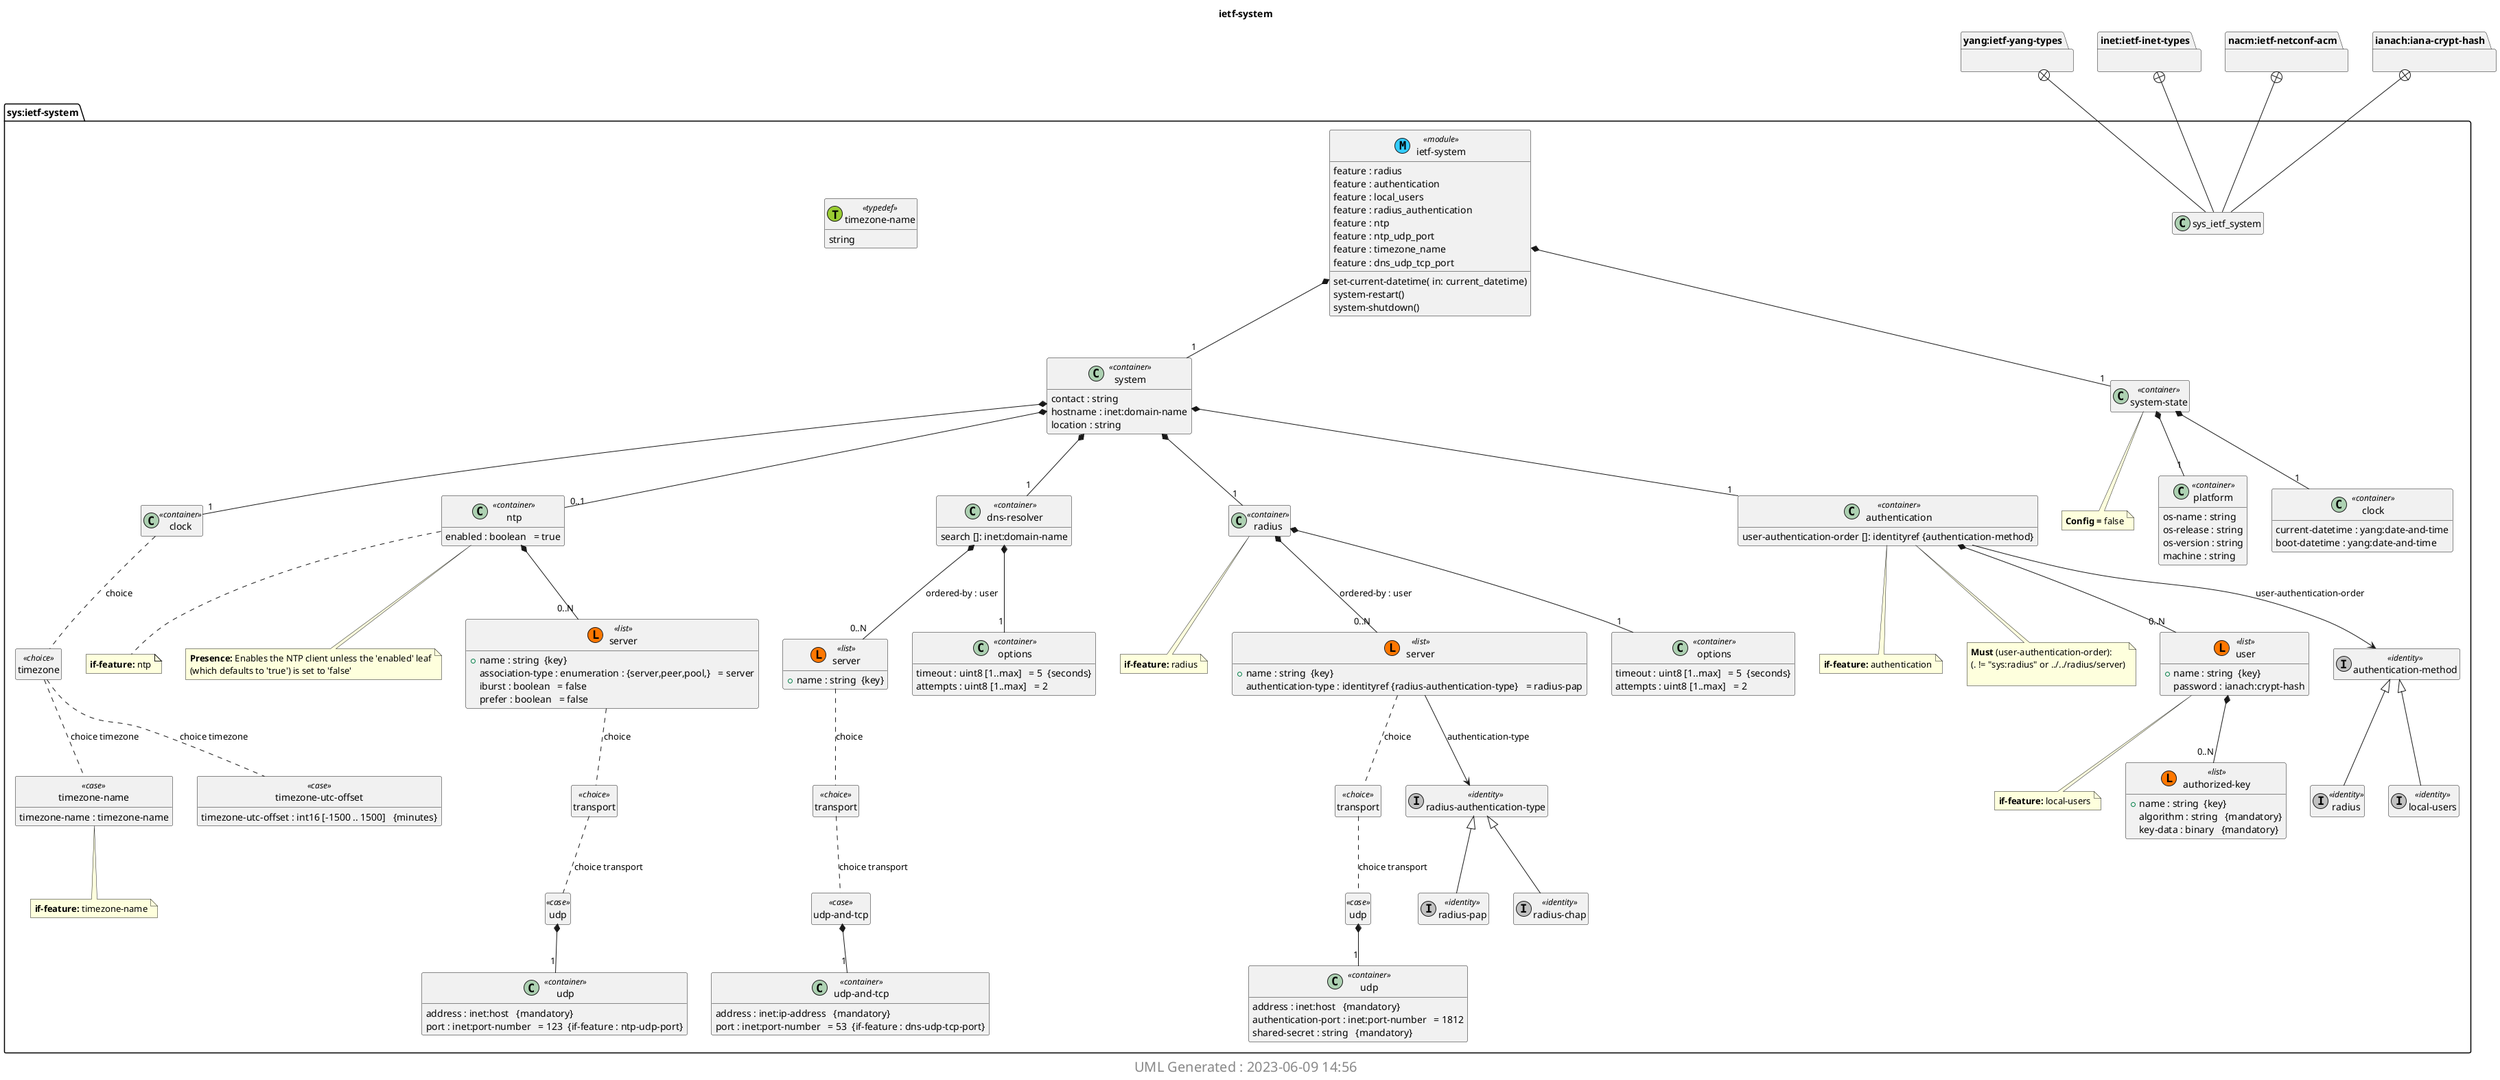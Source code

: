 @startuml

hide empty fields
hide empty methods
hide <<case>> circle
hide <<augment>> circle
hide <<choice>> circle
hide <<leafref>> stereotype
hide <<leafref>> circle
page 1x1
Title ietf-system
package "yang:ietf-yang-types" as yang_ietf_yang_types {
}
package "inet:ietf-inet-types" as inet_ietf_inet_types {
}
package "nacm:ietf-netconf-acm" as nacm_ietf_netconf_acm {
}
package "ianach:iana-crypt-hash" as ianach_iana_crypt_hash {
}
'note top of sys_ietf_system : <b>Namespace: </b> urn:ietf:params:xml:ns:yang:ietf-system \n<b>Prefix: </b> sys \n<b>Organization : </b>\nIETF NETMOD (NETCONF Data Modeling Language) Working Group \n<b>Contact : </b>\nWG Web:   <http://tools.ietf.org/wg/netmod/> \nWG List:  <mailto:netmod@ietf.org> \n \nWG Chair: Thomas Nadeau \n          <mailto:tnadeau@lucidvision.com> \n \nWG Chair: Juergen Schoenwaelder \n          <mailto:j.schoenwaelder@jacobs-university.de> \n \nEditor:   Andy Bierman \n          <mailto:andy@yumaworks.com> \n \nEditor:   Martin Bjorklund \n          <mailto:mbj@tail-f.com> \n<b>Revision : </b> 2014-08-06 \n
package "sys:ietf-system" as sys_ietf_system {
yang_ietf_yang_types +-- sys_ietf_system
inet_ietf_inet_types +-- sys_ietf_system
nacm_ietf_netconf_acm +-- sys_ietf_system
ianach_iana_crypt_hash +-- sys_ietf_system
class "ietf-system" as ietf_system << (M, #33CCFF) module>>
class "timezone-name" as timezone_name << (T, YellowGreen) typedef>>
timezone_name : string
ietf_system : feature : radius
ietf_system : feature : authentication
ietf_system : feature : local_users
ietf_system : feature : radius_authentication
ietf_system : feature : ntp
ietf_system : feature : ntp_udp_port
ietf_system : feature : timezone_name
ietf_system : feature : dns_udp_tcp_port
class "system" as  ietf_system_I_system <<container>>
ietf_system *-- "1" ietf_system_I_system
ietf_system_I_system : contact : string
ietf_system_I_system : hostname : inet:domain-name
ietf_system_I_system : location : string
class "clock" as  ietf_system_I_system_I_clock <<container>>
ietf_system_I_system *-- "1" ietf_system_I_system_I_clock
class "timezone" as ietf_system_I_system_I_clock_I_timezone <<choice>>
ietf_system_I_system_I_clock .. ietf_system_I_system_I_clock_I_timezone : choice
class "timezone-name" as ietf_system_I_system_I_clock_I_timezone_I_timezone_name_case <<case>>
ietf_system_I_system_I_clock_I_timezone .. ietf_system_I_system_I_clock_I_timezone_I_timezone_name_case  : choice timezone
note bottom of ietf_system_I_system_I_clock_I_timezone_I_timezone_name_case
<b>if-feature: </b>timezone-name
end note
ietf_system_I_system_I_clock_I_timezone_I_timezone_name_case : timezone-name : timezone-name
class "timezone-utc-offset" as ietf_system_I_system_I_clock_I_timezone_I_timezone_utc_offset_case <<case>>
ietf_system_I_system_I_clock_I_timezone .. ietf_system_I_system_I_clock_I_timezone_I_timezone_utc_offset_case  : choice timezone
ietf_system_I_system_I_clock_I_timezone_I_timezone_utc_offset_case : timezone-utc-offset : int16 [-1500 .. 1500]   {minutes}
class "ntp" as  ietf_system_I_system_I_ntp <<container>>
ietf_system_I_system *-- "0..1" ietf_system_I_system_I_ntp
note bottom of ietf_system_I_system_I_ntp
<b>if-feature: </b>ntp
end note
note bottom of ietf_system_I_system_I_ntp
<b>Presence: </b>Enables the NTP client unless the 'enabled' leaf
(which defaults to 'true') is set to 'false'
end note
ietf_system_I_system_I_ntp : enabled : boolean   = true
class "server" as ietf_system_I_system_I_ntp_I_server << (L, #FF7700) list>>
ietf_system_I_system_I_ntp *-- "0..N" ietf_system_I_system_I_ntp_I_server
ietf_system_I_system_I_ntp_I_server : +name : string  {key}
class "transport" as ietf_system_I_system_I_ntp_I_server_I_transport <<choice>>
ietf_system_I_system_I_ntp_I_server .. ietf_system_I_system_I_ntp_I_server_I_transport : choice
class "udp" as ietf_system_I_system_I_ntp_I_server_I_transport_I_udp_case <<case>>
ietf_system_I_system_I_ntp_I_server_I_transport .. ietf_system_I_system_I_ntp_I_server_I_transport_I_udp_case  : choice transport
class "udp" as  ietf_system_I_system_I_ntp_I_server_I_transport_I_udp_I_udp <<container>>
ietf_system_I_system_I_ntp_I_server_I_transport_I_udp_case *-- "1" ietf_system_I_system_I_ntp_I_server_I_transport_I_udp_I_udp
ietf_system_I_system_I_ntp_I_server_I_transport_I_udp_I_udp : address : inet:host   {mandatory}
ietf_system_I_system_I_ntp_I_server_I_transport_I_udp_I_udp : port : inet:port-number   = 123  {if-feature : ntp-udp-port}
ietf_system_I_system_I_ntp_I_server : association-type : enumeration : {server,peer,pool,}   = server
ietf_system_I_system_I_ntp_I_server : iburst : boolean   = false
ietf_system_I_system_I_ntp_I_server : prefer : boolean   = false
class "dns-resolver" as  ietf_system_I_system_I_dns_resolver <<container>>
ietf_system_I_system *-- "1" ietf_system_I_system_I_dns_resolver
ietf_system_I_system_I_dns_resolver : search []: inet:domain-name
class "server" as ietf_system_I_system_I_dns_resolver_I_server << (L, #FF7700) list>>
ietf_system_I_system_I_dns_resolver *-- "0..N" ietf_system_I_system_I_dns_resolver_I_server : ordered-by : user
ietf_system_I_system_I_dns_resolver_I_server : +name : string  {key}
class "transport" as ietf_system_I_system_I_dns_resolver_I_server_I_transport <<choice>>
ietf_system_I_system_I_dns_resolver_I_server .. ietf_system_I_system_I_dns_resolver_I_server_I_transport : choice
class "udp-and-tcp" as ietf_system_I_system_I_dns_resolver_I_server_I_transport_I_udp_and_tcp_case <<case>>
ietf_system_I_system_I_dns_resolver_I_server_I_transport .. ietf_system_I_system_I_dns_resolver_I_server_I_transport_I_udp_and_tcp_case  : choice transport
class "udp-and-tcp" as  ietf_system_I_system_I_dns_resolver_I_server_I_transport_I_udp_and_tcp_I_udp_and_tcp <<container>>
ietf_system_I_system_I_dns_resolver_I_server_I_transport_I_udp_and_tcp_case *-- "1" ietf_system_I_system_I_dns_resolver_I_server_I_transport_I_udp_and_tcp_I_udp_and_tcp
ietf_system_I_system_I_dns_resolver_I_server_I_transport_I_udp_and_tcp_I_udp_and_tcp : address : inet:ip-address   {mandatory}
ietf_system_I_system_I_dns_resolver_I_server_I_transport_I_udp_and_tcp_I_udp_and_tcp : port : inet:port-number   = 53  {if-feature : dns-udp-tcp-port}
class "options" as  ietf_system_I_system_I_dns_resolver_I_options <<container>>
ietf_system_I_system_I_dns_resolver *-- "1" ietf_system_I_system_I_dns_resolver_I_options
ietf_system_I_system_I_dns_resolver_I_options : timeout : uint8 [1..max]   = 5  {seconds}
ietf_system_I_system_I_dns_resolver_I_options : attempts : uint8 [1..max]   = 2
class "radius" as  ietf_system_I_system_I_radius <<container>>
ietf_system_I_system *-- "1" ietf_system_I_system_I_radius
note bottom of ietf_system_I_system_I_radius
<b>if-feature: </b>radius
end note
class "server" as ietf_system_I_system_I_radius_I_server << (L, #FF7700) list>>
ietf_system_I_system_I_radius *-- "0..N" ietf_system_I_system_I_radius_I_server : ordered-by : user
ietf_system_I_system_I_radius_I_server : +name : string  {key}
class "transport" as ietf_system_I_system_I_radius_I_server_I_transport <<choice>>
ietf_system_I_system_I_radius_I_server .. ietf_system_I_system_I_radius_I_server_I_transport : choice
class "udp" as ietf_system_I_system_I_radius_I_server_I_transport_I_udp_case <<case>>
ietf_system_I_system_I_radius_I_server_I_transport .. ietf_system_I_system_I_radius_I_server_I_transport_I_udp_case  : choice transport
class "udp" as  ietf_system_I_system_I_radius_I_server_I_transport_I_udp_I_udp <<container>>
ietf_system_I_system_I_radius_I_server_I_transport_I_udp_case *-- "1" ietf_system_I_system_I_radius_I_server_I_transport_I_udp_I_udp
ietf_system_I_system_I_radius_I_server_I_transport_I_udp_I_udp : address : inet:host   {mandatory}
ietf_system_I_system_I_radius_I_server_I_transport_I_udp_I_udp : authentication-port : inet:port-number   = 1812
ietf_system_I_system_I_radius_I_server_I_transport_I_udp_I_udp : shared-secret : string   {mandatory}
ietf_system_I_system_I_radius_I_server : authentication-type : identityref {radius-authentication-type}   = radius-pap
class "options" as  ietf_system_I_system_I_radius_I_options <<container>>
ietf_system_I_system_I_radius *-- "1" ietf_system_I_system_I_radius_I_options
ietf_system_I_system_I_radius_I_options : timeout : uint8 [1..max]   = 5  {seconds}
ietf_system_I_system_I_radius_I_options : attempts : uint8 [1..max]   = 2
class "authentication" as  ietf_system_I_system_I_authentication <<container>>
ietf_system_I_system *-- "1" ietf_system_I_system_I_authentication
note bottom of ietf_system_I_system_I_authentication
<b>if-feature: </b>authentication
end note
ietf_system_I_system_I_authentication : user-authentication-order []: identityref {authentication-method}
note bottom of ietf_system_I_system_I_authentication
<b>Must</b> (user-authentication-order):
(. != "sys:radius" or ../../radius/server)

end note
class "user" as ietf_system_I_system_I_authentication_I_user << (L, #FF7700) list>>
ietf_system_I_system_I_authentication *-- "0..N" ietf_system_I_system_I_authentication_I_user
note bottom of ietf_system_I_system_I_authentication_I_user
<b>if-feature: </b>local-users
end note
ietf_system_I_system_I_authentication_I_user : +name : string  {key}
ietf_system_I_system_I_authentication_I_user : password : ianach:crypt-hash
class "authorized-key" as ietf_system_I_system_I_authentication_I_user_I_authorized_key << (L, #FF7700) list>>
ietf_system_I_system_I_authentication_I_user *-- "0..N" ietf_system_I_system_I_authentication_I_user_I_authorized_key
ietf_system_I_system_I_authentication_I_user_I_authorized_key : +name : string  {key}
ietf_system_I_system_I_authentication_I_user_I_authorized_key : algorithm : string   {mandatory}
ietf_system_I_system_I_authentication_I_user_I_authorized_key : key-data : binary   {mandatory}
class "system-state" as  ietf_system_I_system_state <<container>>
ietf_system *-- "1" ietf_system_I_system_state
note bottom of ietf_system_I_system_state
<b>Config = </b>false
end note
class "platform" as  ietf_system_I_system_state_I_platform <<container>>
ietf_system_I_system_state *-- "1" ietf_system_I_system_state_I_platform
ietf_system_I_system_state_I_platform : os-name : string
ietf_system_I_system_state_I_platform : os-release : string
ietf_system_I_system_state_I_platform : os-version : string
ietf_system_I_system_state_I_platform : machine : string
class "clock" as  ietf_system_I_system_state_I_clock <<container>>
ietf_system_I_system_state *-- "1" ietf_system_I_system_state_I_clock
ietf_system_I_system_state_I_clock : current-datetime : yang:date-and-time
ietf_system_I_system_state_I_clock : boot-datetime : yang:date-and-time
ietf_system : set-current-datetime( in: current_datetime)
ietf_system : system-restart()
ietf_system : system-shutdown()
class "authentication-method" as authentication_method << (I,Silver) identity>>
class "radius" as radius << (I,Silver) identity>>
authentication_method <|-- radius
class "local-users" as local_users << (I,Silver) identity>>
authentication_method <|-- local_users
class "radius-authentication-type" as radius_authentication_type << (I,Silver) identity>>
class "radius-pap" as radius_pap << (I,Silver) identity>>
radius_authentication_type <|-- radius_pap
class "radius-chap" as radius_chap << (I,Silver) identity>>
radius_authentication_type <|-- radius_chap
ietf_system_I_system_I_radius_I_server-->radius_authentication_type: authentication-type
ietf_system_I_system_I_authentication-->authentication_method: user-authentication-order
}

center footer
 <size:20> UML Generated : 2023-06-09 14:56 </size>
 endfooter

@enduml

